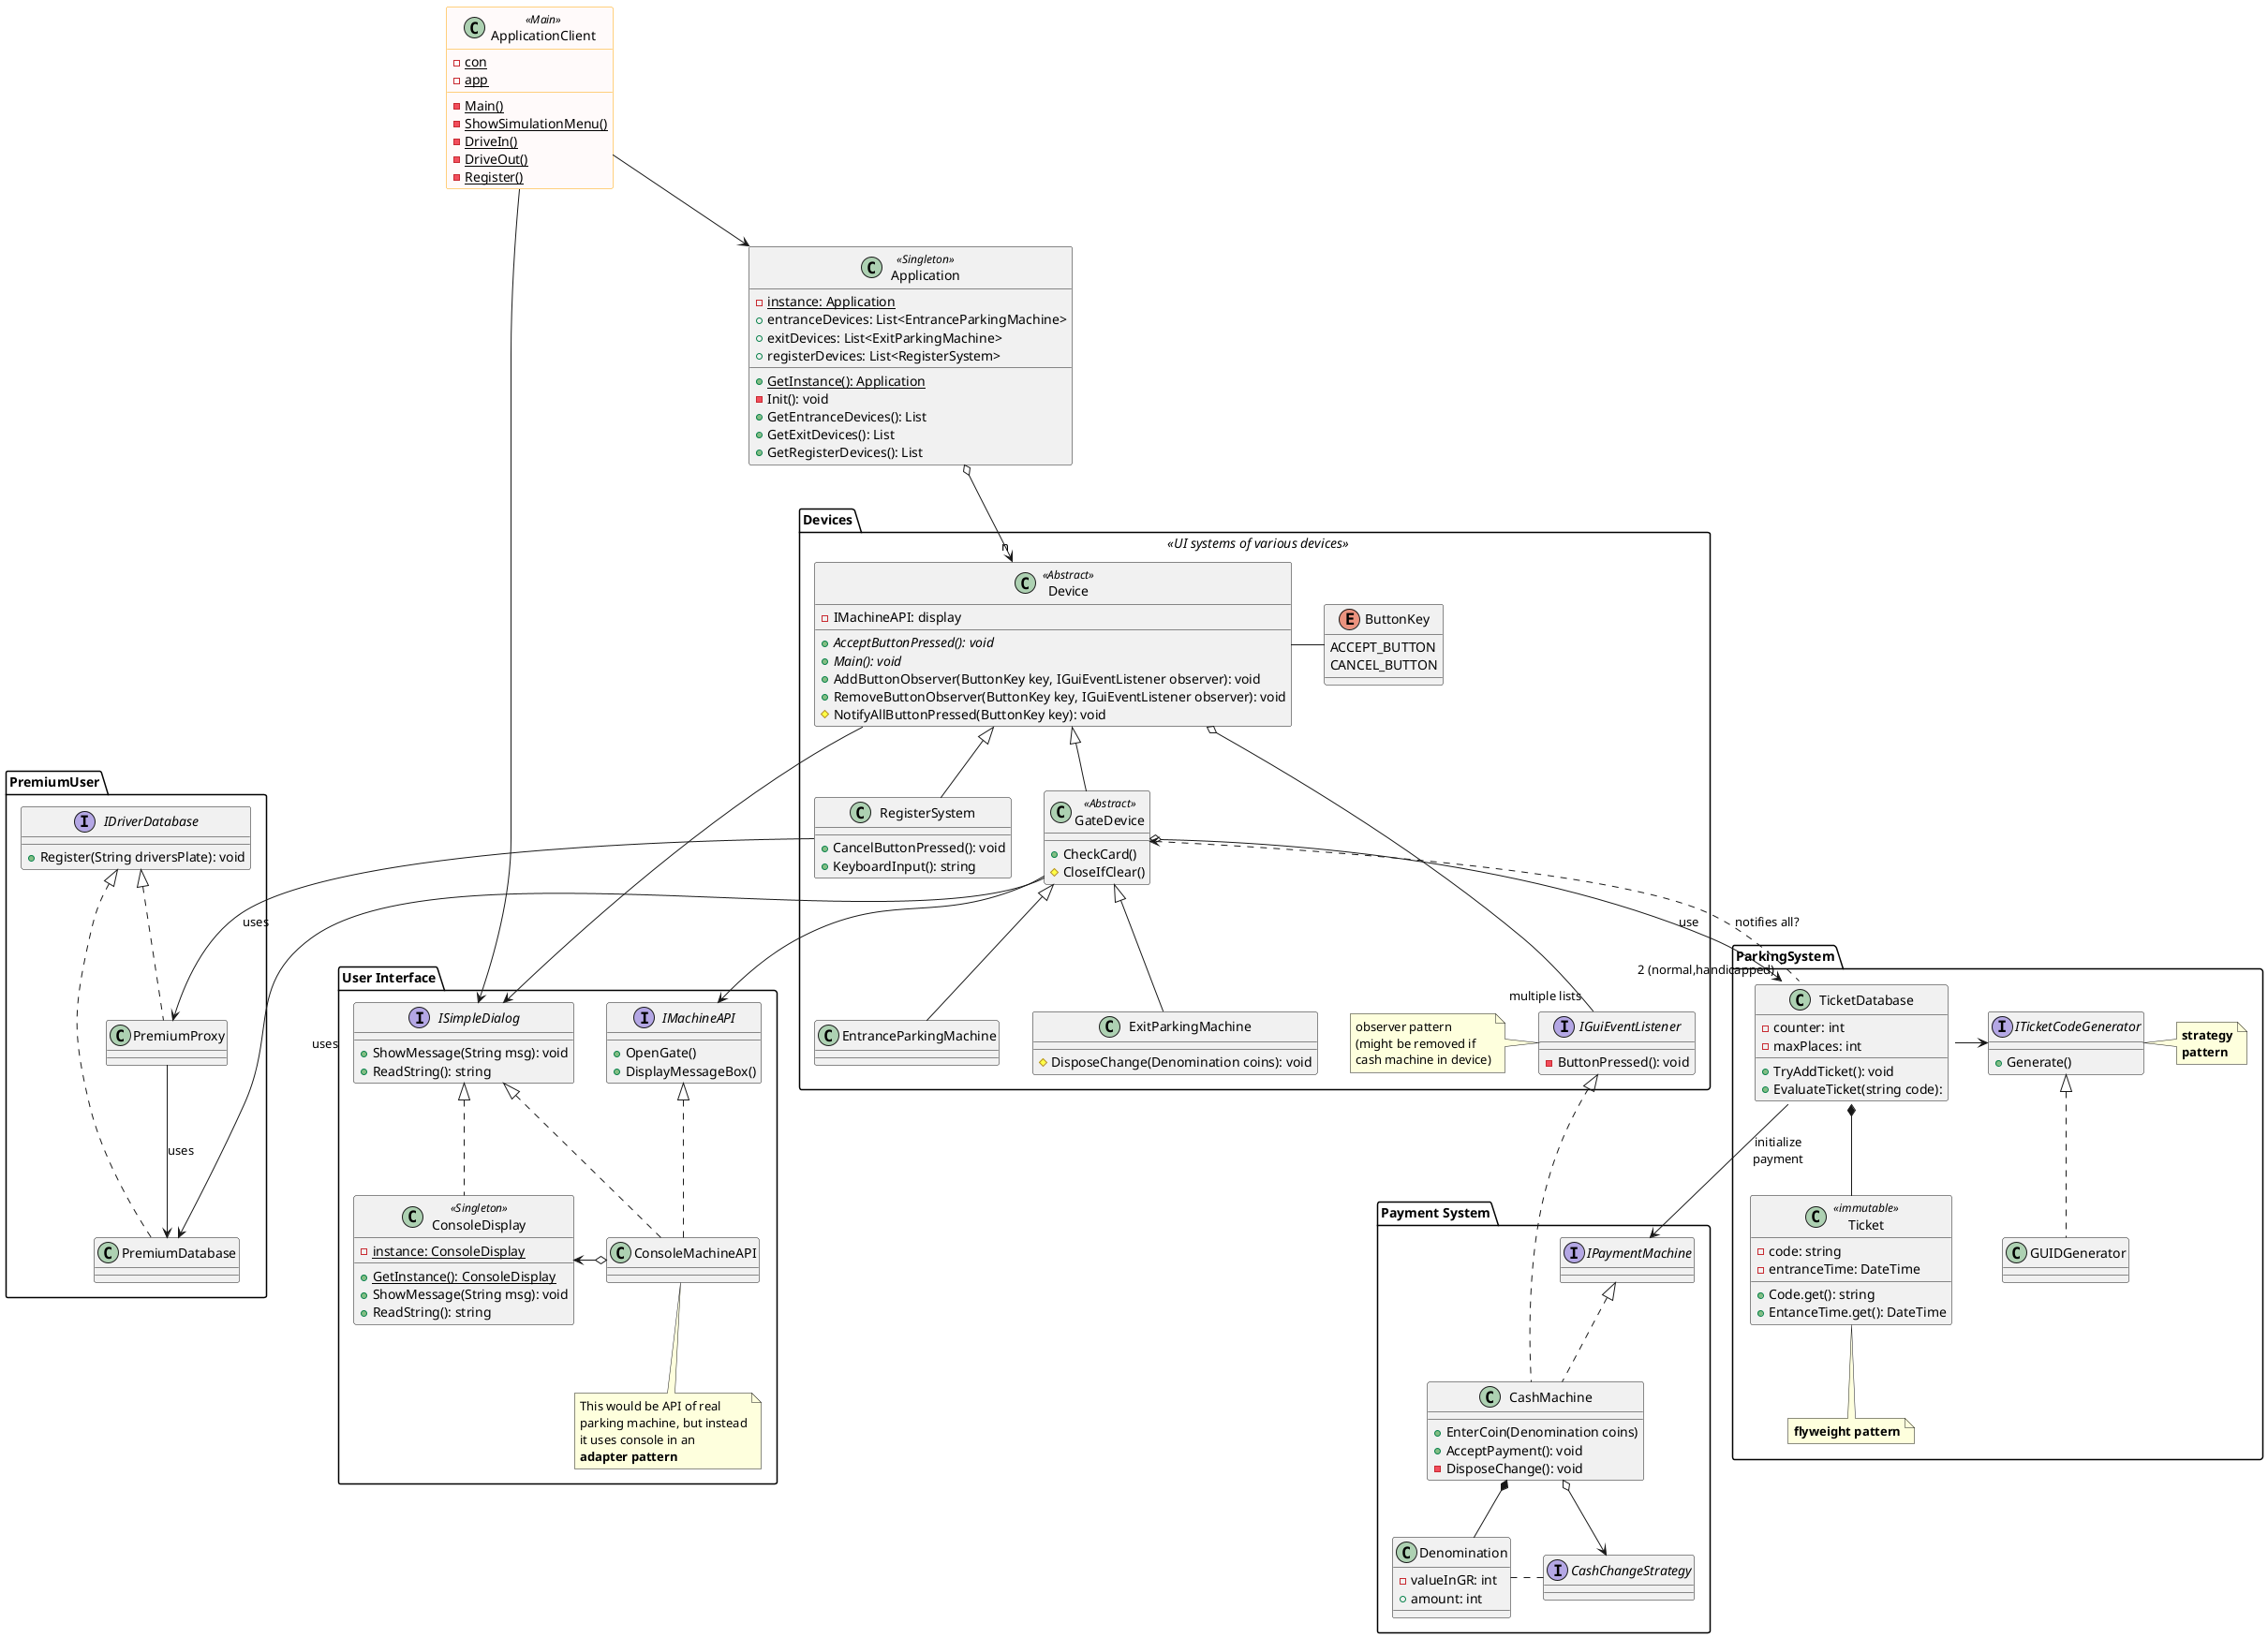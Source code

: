 @startuml

skinparam class {
BackgroundColor<<Main>> Snow
BorderColor<<Main>> Orange
}
skinparam stereotypeCBackgroundColor<< Main >> Khaki

class ApplicationClient<<Main>>
{
    -{static}con
    -{static}app
    -{static}Main()
    -{static}ShowSimulationMenu()
    -{static}DriveIn()
    -{static}DriveOut()
    -{static}Register()
    '-{static}IncorrectCommand()
}

class Application<<Singleton>>
{
    -{static}instance: Application
    +entranceDevices: List<EntranceParkingMachine>
    +exitDevices: List<ExitParkingMachine>
    +registerDevices: List<RegisterSystem>
    +{static}GetInstance(): Application
    -Init(): void
    +GetEntranceDevices(): List
    +GetExitDevices(): List
    +GetRegisterDevices(): List
}

ApplicationClient --> Application


package "Payment System"{
   interface IPaymentMachine
   {
   }

   class CashMachine implements IPaymentMachine
   {
       +EnterCoin(Denomination coins)
       +AcceptPayment(): void
       -DisposeChange(): void
   }

   class Denomination
   {
       -valueInGR: int
       +amount: int
   }

   interface CashChangeStrategy
   {

   }
}

package "User Interface"{
    interface IMachineAPI{
        +OpenGate()
        +DisplayMessageBox()
    }

    interface ISimpleDialog{
        +ShowMessage(String msg): void
        +ReadString(): string
    }

    class ConsoleDisplay<<Singleton>> implements ISimpleDialog{
        -{static}instance: ConsoleDisplay
        +{static}GetInstance(): ConsoleDisplay
        +ShowMessage(String msg): void
        +ReadString(): string
    }

    class ConsoleMachineAPI implements IMachineAPI, ISimpleDialog{

    }

    Note bottom of ConsoleMachineAPI: This would be API of real\nparking machine, but instead\nit uses console in an\n<b>adapter pattern


    ConsoleMachineAPI o-> ConsoleDisplay
    ApplicationClient --> ISimpleDialog
}


package "Devices"<<UI systems of various devices>>{


    class Device <<Abstract>>{
        -IMachineAPI: display
        +{abstract}AcceptButtonPressed(): void
        +{abstract}Main(): void
        +AddButtonObserver(ButtonKey key, IGuiEventListener observer): void
        +RemoveButtonObserver(ButtonKey key, IGuiEventListener observer): void
        #NotifyAllButtonPressed(ButtonKey key): void
    }

    'Device *-- "CashMachine?"

    class RegisterSystem extends Device
    {
        +CancelButtonPressed(): void
        +KeyboardInput(): string
    }

    class GateDevice<<Abstract>> extends Device{
        +CheckCard()
        #CloseIfClear()
    }



    enum ButtonKey{
        ACCEPT_BUTTON
        CANCEL_BUTTON
    }


    class ExitParkingMachine extends GateDevice
    {
        #DisposeChange(Denomination coins): void
    }

    class EntranceParkingMachine extends GateDevice
    {

    }


    interface IGuiEventListener
    {
        -ButtonPressed(): void
    }
    note left: observer pattern\n(might be removed if\ncash machine in device)


    GateDevice -->  IMachineAPI
    Device -->  ISimpleDialog
}



package ParkingSystem{

    class TicketDatabase{
        -counter: int
        -maxPlaces: int
        +TryAddTicket(): void
        +EvaluateTicket(string code):
    }

    class Ticket<<immutable>>{
        -code: string
        -entranceTime: DateTime
        +Code.get(): string
        +EntanceTime.get(): DateTime
    }
    note bottom: <b>flyweight pattern

    interface ITicketCodeGenerator
    {
        +Generate()
    }
    note right: <b>strategy\n<b>pattern

    class GUIDGenerator implements ITicketCodeGenerator

    TicketDatabase *-- Ticket
    TicketDatabase -> ITicketCodeGenerator

    ' ? class PremiumPlaces implements IPlaceCounter
}

package PremiumUser{

    interface IDriverDatabase
    {
        +Register(String driversPlate): void
    }
    class PremiumProxy implements IDriverDatabase{

    }
    class PremiumDatabase implements IDriverDatabase{
    }


    PremiumProxy --> PremiumDatabase :uses
}

CashMachine o--> CashChangeStrategy
CashMachine *-- Denomination
Denomination . CashChangeStrategy


IGuiEventListener <|.. CashMachine


Device o---"multiple lists" IGuiEventListener

GateDevice o-->"2 (normal,handicapped)" TicketDatabase: use
GateDevice <.. TicketDatabase: notifies all?
RegisterSystem --> PremiumProxy: uses
GateDevice --> PremiumDatabase: uses

TicketDatabase::evaluateTicket --> IPaymentMachine :initialize\npayment
Application o-->"n" Device

Device - ButtonKey

@enduml
